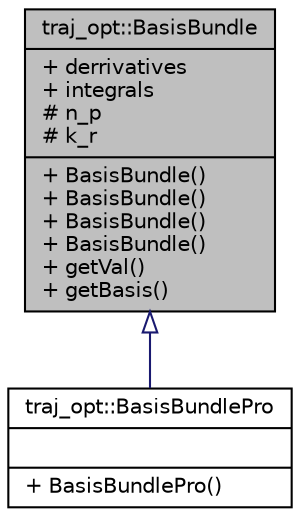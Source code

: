 digraph "traj_opt::BasisBundle"
{
 // LATEX_PDF_SIZE
  edge [fontname="Helvetica",fontsize="10",labelfontname="Helvetica",labelfontsize="10"];
  node [fontname="Helvetica",fontsize="10",shape=record];
  Node1 [label="{traj_opt::BasisBundle\n|+ derrivatives\l+ integrals\l# n_p\l# k_r\l|+ BasisBundle()\l+ BasisBundle()\l+ BasisBundle()\l+ BasisBundle()\l+ getVal()\l+ getBasis()\l}",height=0.2,width=0.4,color="black", fillcolor="grey75", style="filled", fontcolor="black",tooltip=" "];
  Node1 -> Node2 [dir="back",color="midnightblue",fontsize="10",style="solid",arrowtail="onormal",fontname="Helvetica"];
  Node2 [label="{traj_opt::BasisBundlePro\n||+ BasisBundlePro()\l}",height=0.2,width=0.4,color="black", fillcolor="white", style="filled",URL="$classtraj__opt_1_1BasisBundlePro.html",tooltip=" "];
}
